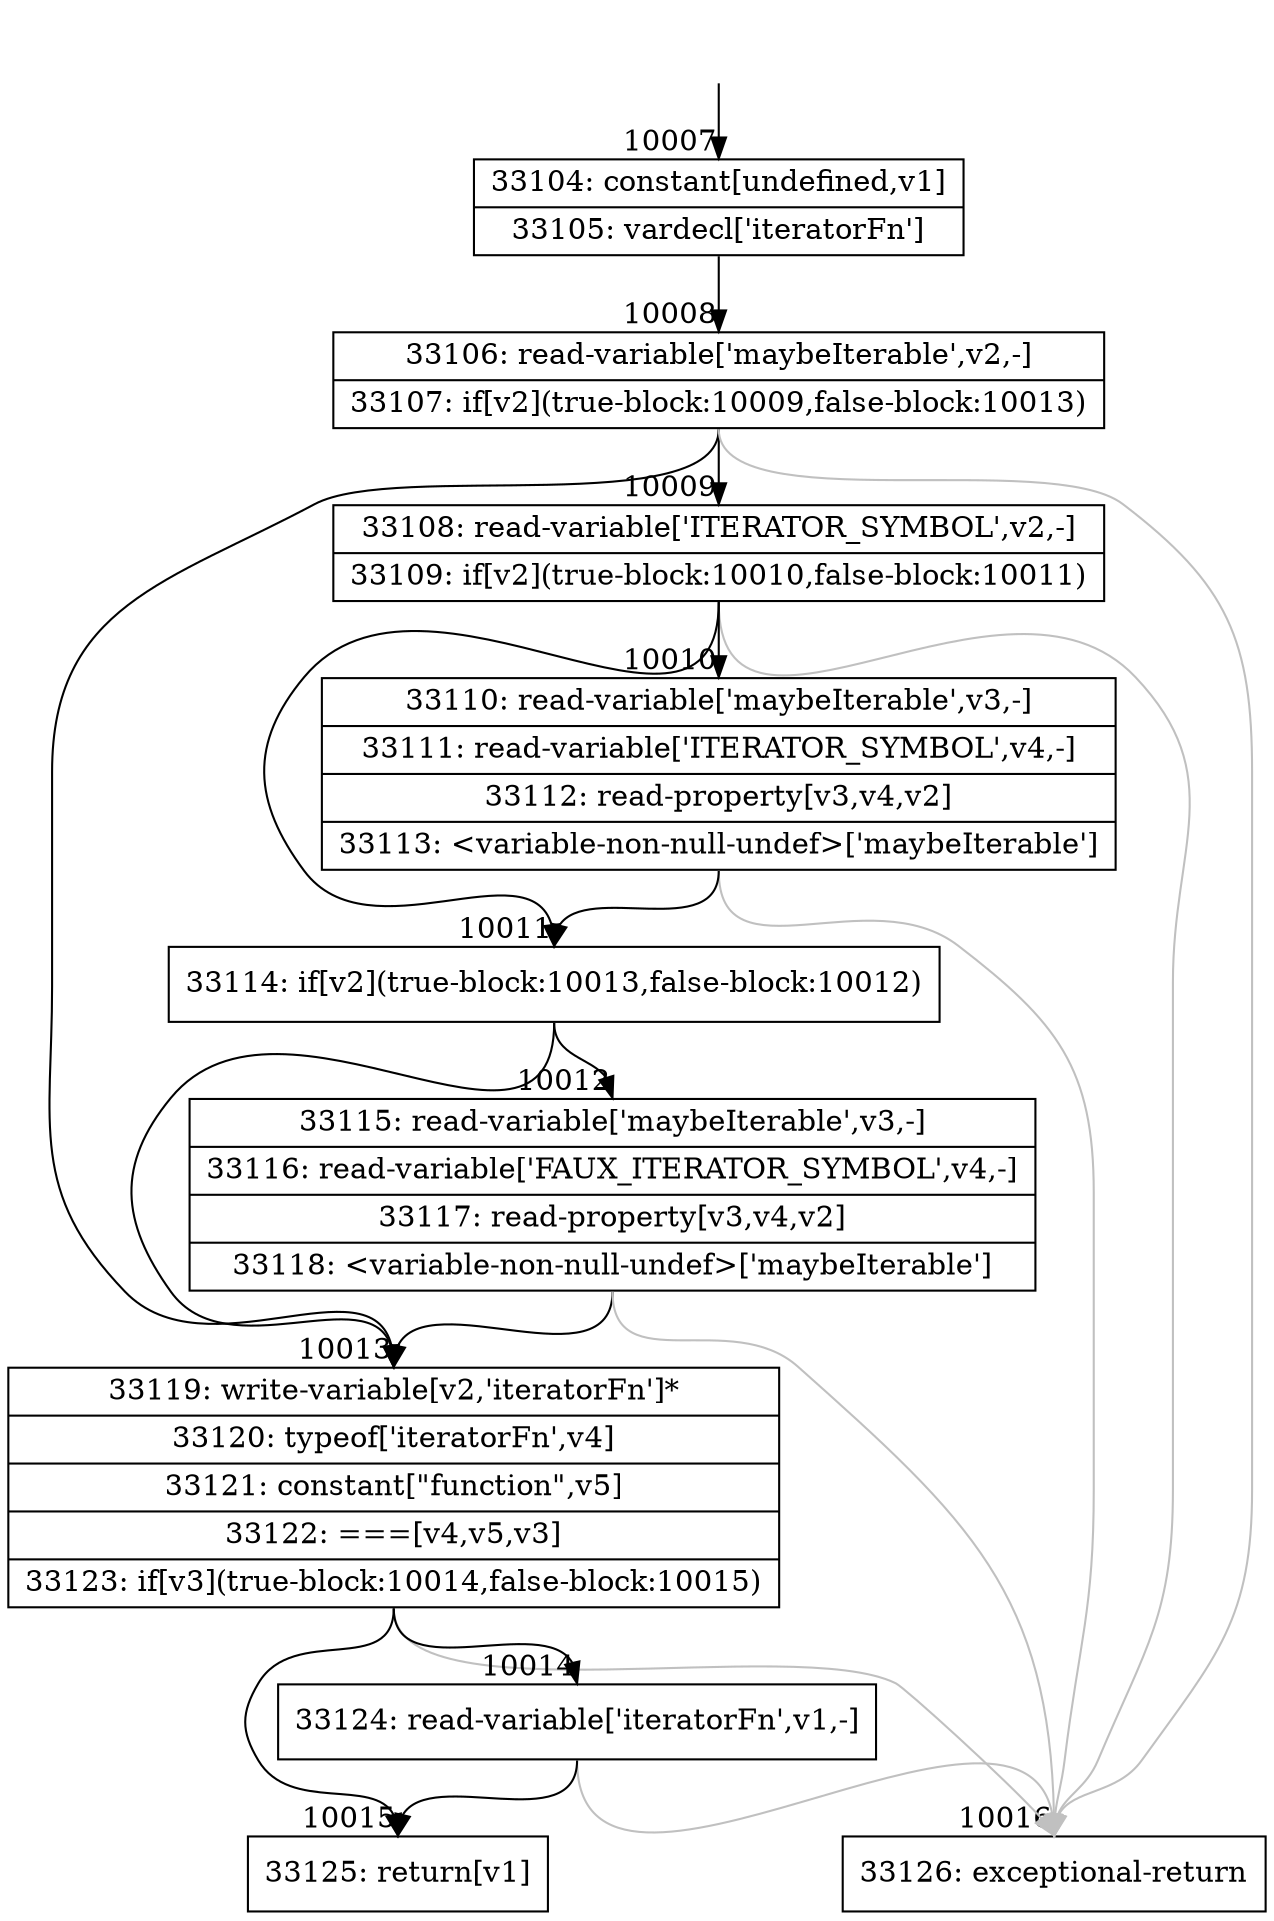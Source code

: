 digraph {
rankdir="TD"
BB_entry749[shape=none,label=""];
BB_entry749 -> BB10007 [tailport=s, headport=n, headlabel="    10007"]
BB10007 [shape=record label="{33104: constant[undefined,v1]|33105: vardecl['iteratorFn']}" ] 
BB10007 -> BB10008 [tailport=s, headport=n, headlabel="      10008"]
BB10008 [shape=record label="{33106: read-variable['maybeIterable',v2,-]|33107: if[v2](true-block:10009,false-block:10013)}" ] 
BB10008 -> BB10013 [tailport=s, headport=n, headlabel="      10013"]
BB10008 -> BB10009 [tailport=s, headport=n, headlabel="      10009"]
BB10008 -> BB10016 [tailport=s, headport=n, color=gray, headlabel="      10016"]
BB10009 [shape=record label="{33108: read-variable['ITERATOR_SYMBOL',v2,-]|33109: if[v2](true-block:10010,false-block:10011)}" ] 
BB10009 -> BB10011 [tailport=s, headport=n, headlabel="      10011"]
BB10009 -> BB10010 [tailport=s, headport=n, headlabel="      10010"]
BB10009 -> BB10016 [tailport=s, headport=n, color=gray]
BB10010 [shape=record label="{33110: read-variable['maybeIterable',v3,-]|33111: read-variable['ITERATOR_SYMBOL',v4,-]|33112: read-property[v3,v4,v2]|33113: \<variable-non-null-undef\>['maybeIterable']}" ] 
BB10010 -> BB10011 [tailport=s, headport=n]
BB10010 -> BB10016 [tailport=s, headport=n, color=gray]
BB10011 [shape=record label="{33114: if[v2](true-block:10013,false-block:10012)}" ] 
BB10011 -> BB10013 [tailport=s, headport=n]
BB10011 -> BB10012 [tailport=s, headport=n, headlabel="      10012"]
BB10012 [shape=record label="{33115: read-variable['maybeIterable',v3,-]|33116: read-variable['FAUX_ITERATOR_SYMBOL',v4,-]|33117: read-property[v3,v4,v2]|33118: \<variable-non-null-undef\>['maybeIterable']}" ] 
BB10012 -> BB10013 [tailport=s, headport=n]
BB10012 -> BB10016 [tailport=s, headport=n, color=gray]
BB10013 [shape=record label="{33119: write-variable[v2,'iteratorFn']*|33120: typeof['iteratorFn',v4]|33121: constant[\"function\",v5]|33122: ===[v4,v5,v3]|33123: if[v3](true-block:10014,false-block:10015)}" ] 
BB10013 -> BB10014 [tailport=s, headport=n, headlabel="      10014"]
BB10013 -> BB10015 [tailport=s, headport=n, headlabel="      10015"]
BB10013 -> BB10016 [tailport=s, headport=n, color=gray]
BB10014 [shape=record label="{33124: read-variable['iteratorFn',v1,-]}" ] 
BB10014 -> BB10015 [tailport=s, headport=n]
BB10014 -> BB10016 [tailport=s, headport=n, color=gray]
BB10015 [shape=record label="{33125: return[v1]}" ] 
BB10016 [shape=record label="{33126: exceptional-return}" ] 
//#$~ 17910
}

